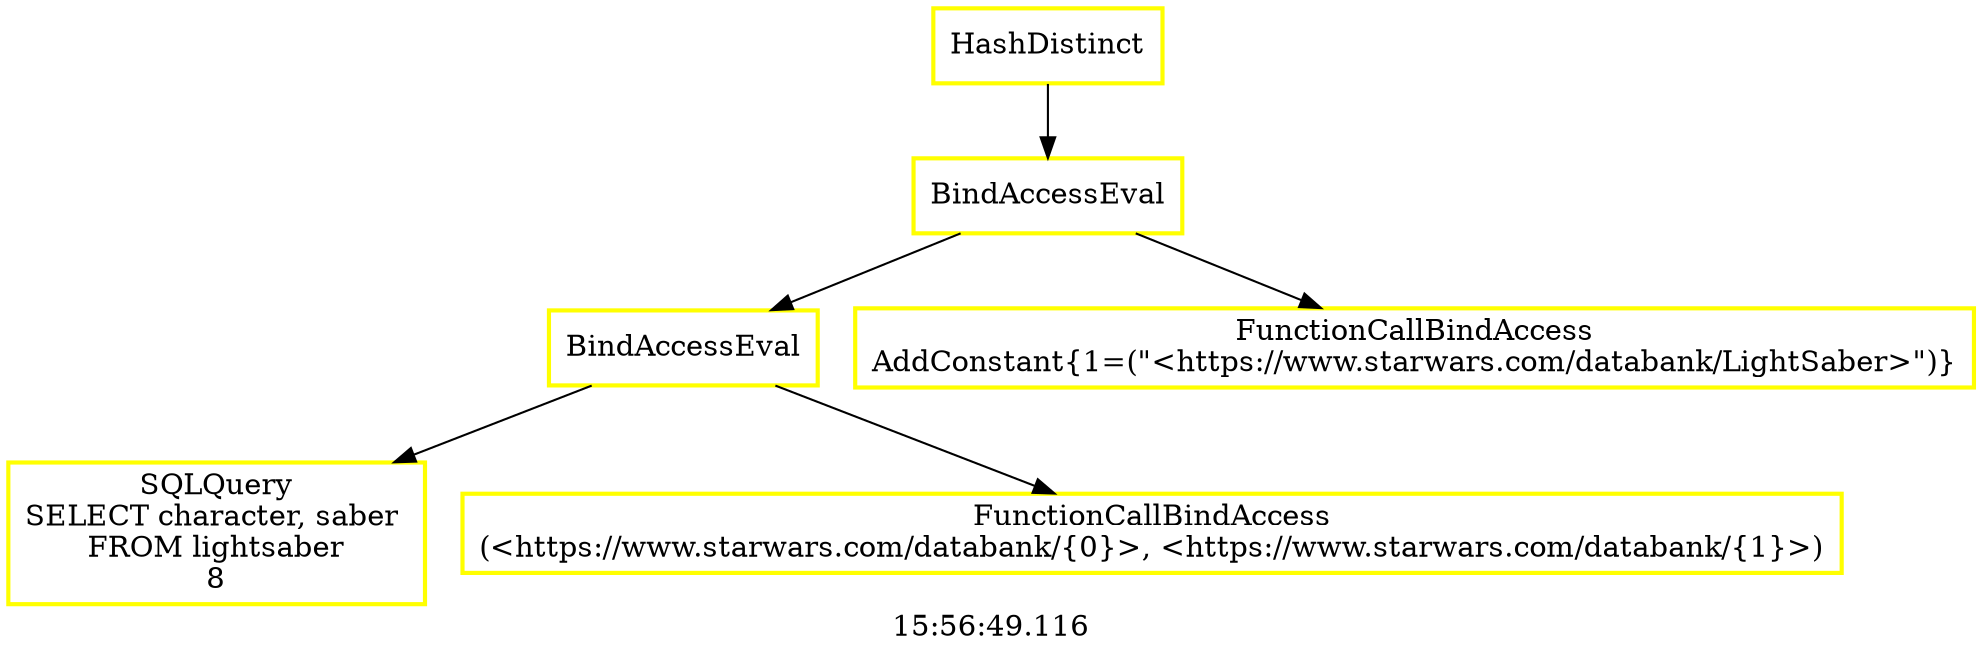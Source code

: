 digraph  g{ graph[label = "15:56:49.116"]
node [shape=rectangle, color=black, fontcolor=black, style=bold] edge [color=black] 0 [label="HashDistinct", color = yellow] ; 
1 [label="BindAccessEval", color = yellow] ; 
0 -> 1 ; 
2 [label="BindAccessEval", color = yellow] ; 
1 -> 2 ; 
3 [label="SQLQuery
SELECT character, saber 
FROM lightsaber
8", color = yellow] ; 
2 -> 3 ; 
4 [label="FunctionCallBindAccess
(<https://www.starwars.com/databank/{0}>, <https://www.starwars.com/databank/{1}>)", color = yellow] ; 
2 -> 4 ; 
5 [label="FunctionCallBindAccess
AddConstant{1=(\"<https://www.starwars.com/databank/LightSaber>\")}", color = yellow] ; 
1 -> 5 ; 
}

